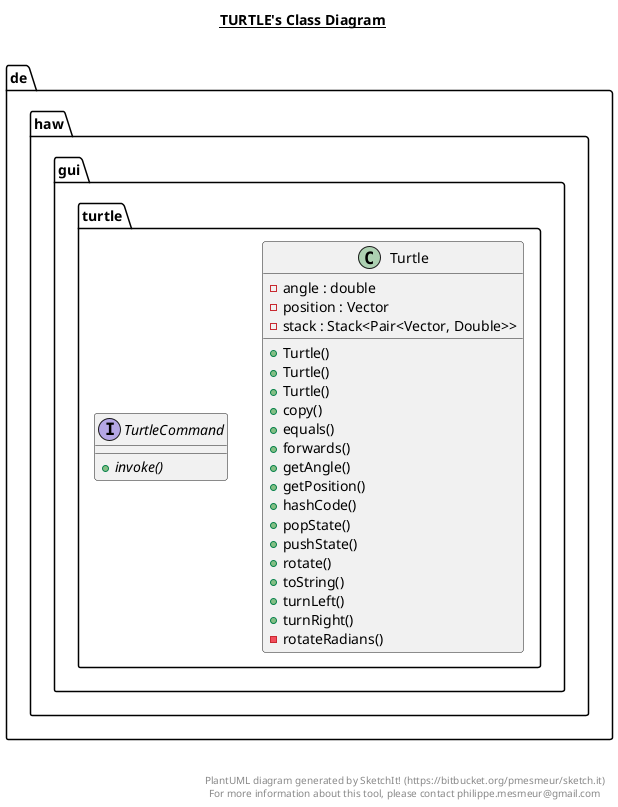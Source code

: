 @startuml

title __TURTLE's Class Diagram__\n

  namespace de.haw {
    namespace gui {
      namespace turtle {
        class de.haw.gui.turtle.Turtle {
            - angle : double
            - position : Vector
            - stack : Stack<Pair<Vector, Double>>
            + Turtle()
            + Turtle()
            + Turtle()
            + copy()
            + equals()
            + forwards()
            + getAngle()
            + getPosition()
            + hashCode()
            + popState()
            + pushState()
            + rotate()
            + toString()
            + turnLeft()
            + turnRight()
            - rotateRadians()
        }
      }
    }
  }
  

  namespace de.haw {
    namespace gui {
      namespace turtle {
        interface de.haw.gui.turtle.TurtleCommand {
            {abstract} + invoke()
        }
      }
    }
  }
  



right footer


PlantUML diagram generated by SketchIt! (https://bitbucket.org/pmesmeur/sketch.it)
For more information about this tool, please contact philippe.mesmeur@gmail.com
endfooter

@enduml

